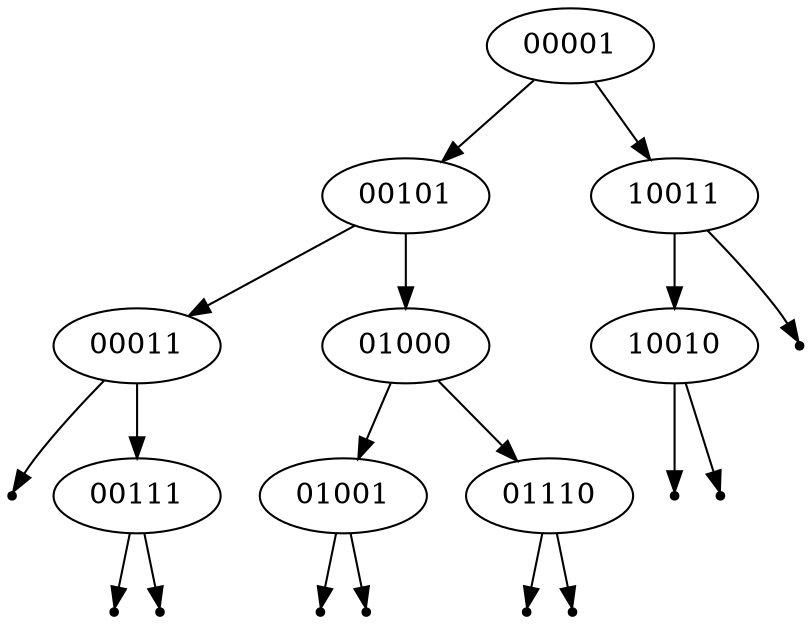 digraph {
    00001 [label="00001"];
    00001 -> 00101;
    00101 [label="00101"];
    00101 -> 00011;
    00011 [label="00011"];
    null0 [shape=point];
    00011 -> null0;
    00011 -> 00111;
    00111 [label="00111"];
    null1 [shape=point];
    00111 -> null1;
    null2 [shape=point];
    00111 -> null2;
    00101 -> 01000;
    01000 [label="01000"];
    01000 -> 01001;
    01001 [label="01001"];
    null3 [shape=point];
    01001 -> null3;
    null4 [shape=point];
    01001 -> null4;
    01000 -> 01110;
    01110 [label="01110"];
    null5 [shape=point];
    01110 -> null5;
    null6 [shape=point];
    01110 -> null6;
    00001 -> 10011;
    10011 [label="10011"];
    10011 -> 10010;
    10010 [label="10010"];
    null7 [shape=point];
    10010 -> null7;
    null8 [shape=point];
    10010 -> null8;
    null9 [shape=point];
    10011 -> null9;
}
